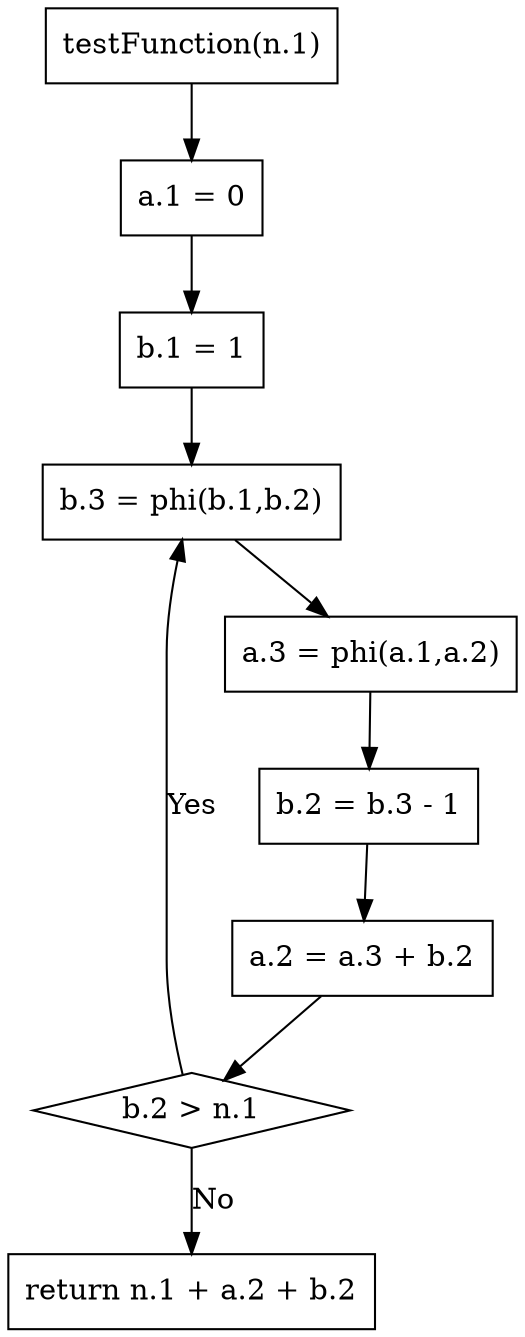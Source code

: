 digraph "gr" {
"1" ["label"="testFunction(n.1)","shape"="box"]
"2" ["label"="a.1 = 0","shape"="box"]
"3" ["label"="b.1 = 1","shape"="box"]
"4" ["label"="b.2 = b.3 - 1","shape"="box"]
"5" ["label"="a.2 = a.3 + b.2","shape"="box"]
"6" ["label"="b.2 > n.1","shape"="diamond"]

"8" ["label"="a.3 = phi(a.1,a.2)","shape"="box"]
"7" ["label"="b.3 = phi(b.1,b.2)","shape"="box"]
"9" ["label"="return n.1 + a.2 + b.2","shape"="box"]
"1" -> "2" ["label"=""]
"2" -> "3" ["label"=""]
"3" -> "7" ["label"=""]
"7" -> "8" ["label"=""]
"8" -> "4" ["label"=""]
"4" -> "5" ["label"=""]
"5" -> "6" ["label"=""]
"6" -> "7" ["label"="Yes"]
"6" -> "9" ["label"="No"]
}